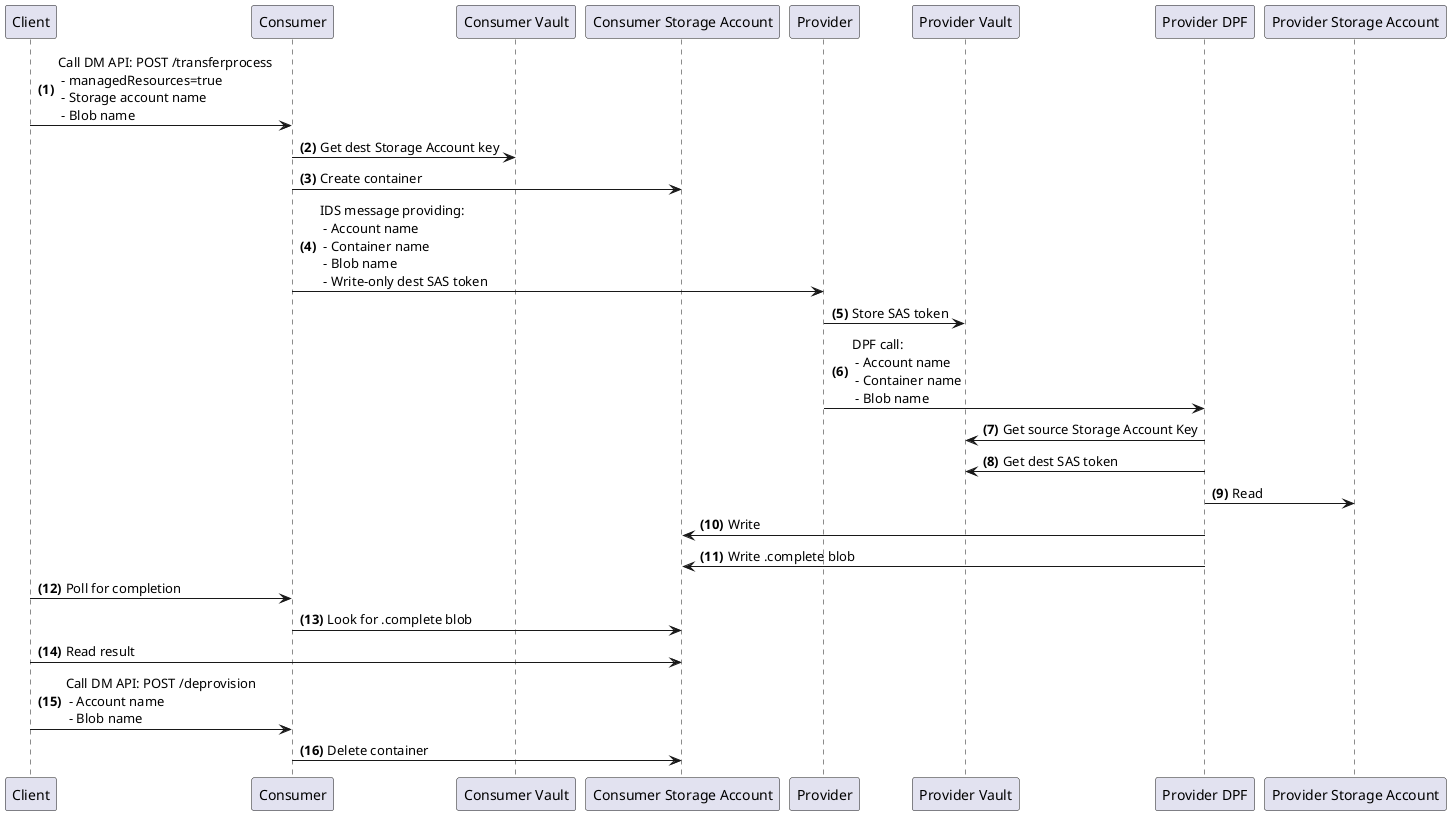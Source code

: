 '
'  Copyright (c) 2022 Microsoft Corporation
'
'  This program and the accompanying materials are made available under the
'  terms of the Apache License, Version 2.0 which is available at
'  https://www.apache.org/licenses/LICENSE-2.0
'
'  SPDX-License-Identifier: Apache-2.0
'
'  Contributors:
'       Microsoft Corporation - Initial document
'
'

@startuml
autonumber "<b>(0)"
Client -> Consumer: Call DM API: POST /transferprocess \n - managedResources=true\n - Storage account name \n - Blob name
Consumer -> "Consumer Vault": Get dest Storage Account key
Consumer -> "Consumer Storage Account": Create container
Consumer -> Provider: IDS message providing: \n - Account name \n - Container name \n - Blob name \n - Write-only dest SAS token
Provider -> "Provider Vault": Store SAS token
Provider -> "Provider DPF": DPF call: \n - Account name \n - Container name \n - Blob name
"Provider DPF" -> "Provider Vault": Get source Storage Account Key
"Provider DPF" -> "Provider Vault": Get dest SAS token
"Provider DPF" -> "Provider Storage Account": Read
"Provider DPF" -> "Consumer Storage Account": Write
"Provider DPF" -> "Consumer Storage Account": Write .complete blob
Client -> Consumer: Poll for completion
Consumer -> "Consumer Storage Account": Look for .complete blob
Client -> "Consumer Storage Account": Read result
Client -> "Consumer": Call DM API: POST /deprovision \n - Account name \n - Blob name
Consumer -> "Consumer Storage Account": Delete container
@enduml